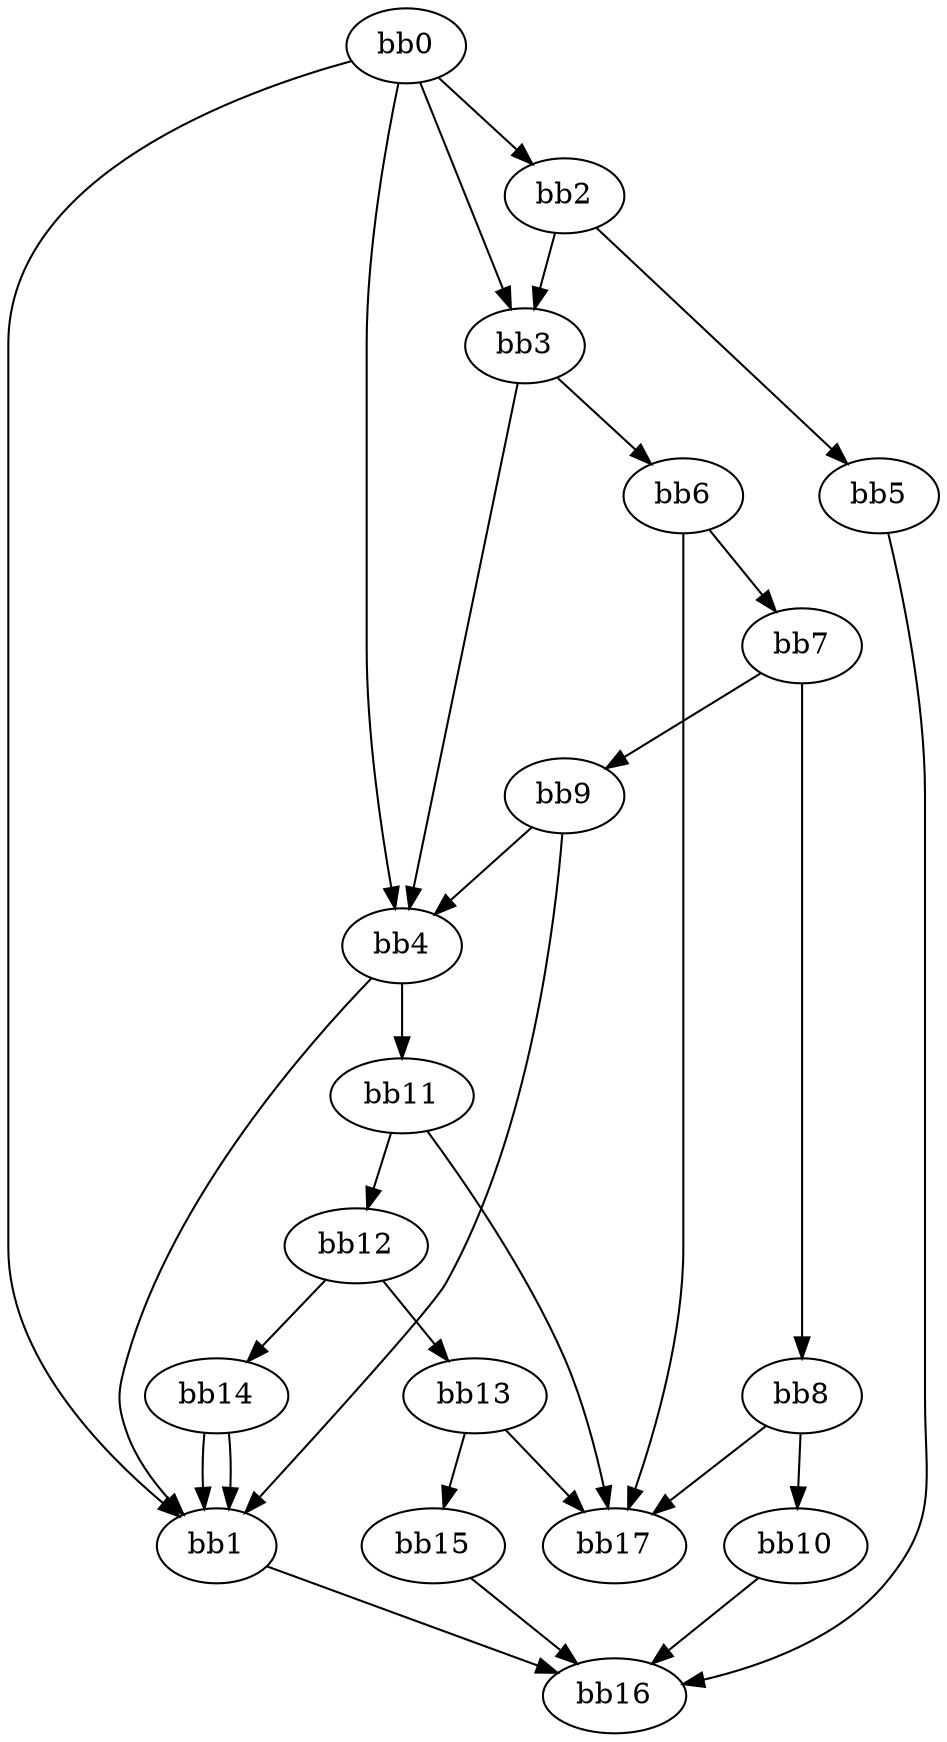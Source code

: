 digraph {
    0 [ label = "bb0\l" ]
    1 [ label = "bb1\l" ]
    2 [ label = "bb2\l" ]
    3 [ label = "bb3\l" ]
    4 [ label = "bb4\l" ]
    5 [ label = "bb5\l" ]
    6 [ label = "bb6\l" ]
    7 [ label = "bb7\l" ]
    8 [ label = "bb8\l" ]
    9 [ label = "bb9\l" ]
    10 [ label = "bb10\l" ]
    11 [ label = "bb11\l" ]
    12 [ label = "bb12\l" ]
    13 [ label = "bb13\l" ]
    14 [ label = "bb14\l" ]
    15 [ label = "bb15\l" ]
    16 [ label = "bb16\l" ]
    17 [ label = "bb17\l" ]
    0 -> 1 [ ]
    0 -> 2 [ ]
    0 -> 3 [ ]
    0 -> 4 [ ]
    1 -> 16 [ ]
    2 -> 3 [ ]
    2 -> 5 [ ]
    3 -> 4 [ ]
    3 -> 6 [ ]
    4 -> 1 [ ]
    4 -> 11 [ ]
    5 -> 16 [ ]
    6 -> 7 [ ]
    6 -> 17 [ ]
    7 -> 8 [ ]
    7 -> 9 [ ]
    8 -> 10 [ ]
    8 -> 17 [ ]
    9 -> 1 [ ]
    9 -> 4 [ ]
    10 -> 16 [ ]
    11 -> 12 [ ]
    11 -> 17 [ ]
    12 -> 13 [ ]
    12 -> 14 [ ]
    13 -> 15 [ ]
    13 -> 17 [ ]
    14 -> 1 [ ]
    14 -> 1 [ ]
    15 -> 16 [ ]
}

